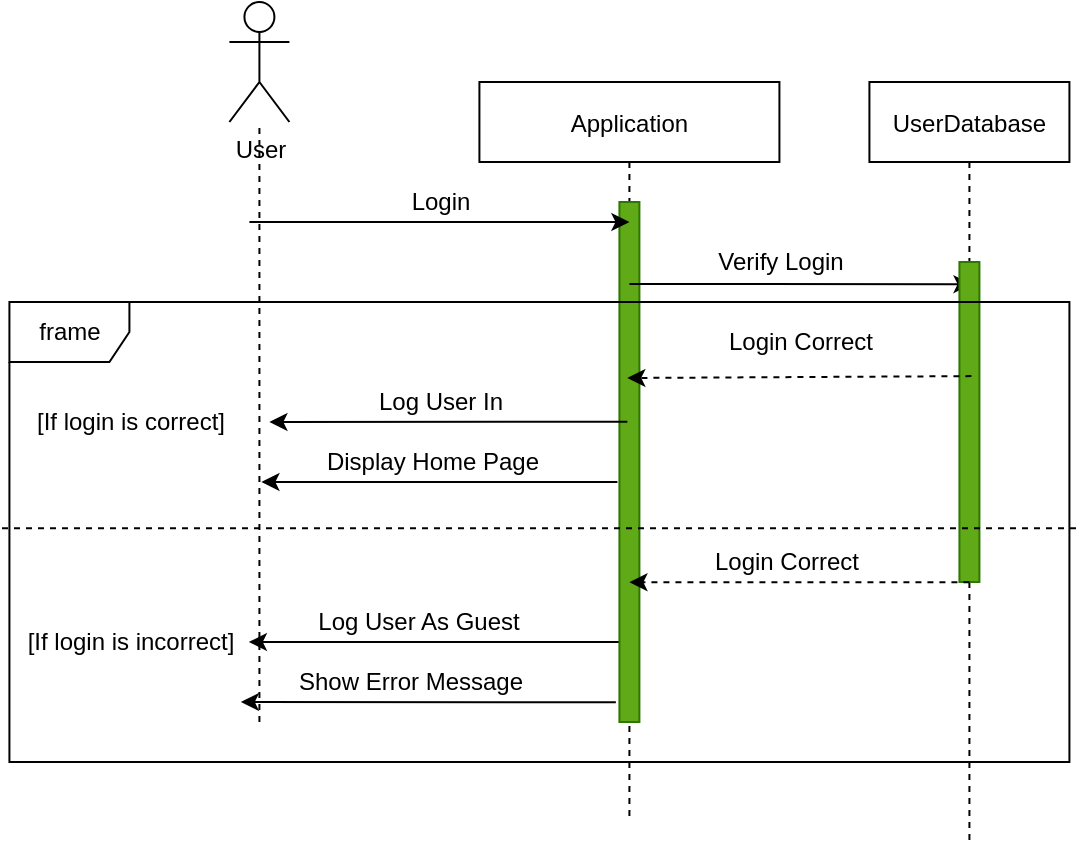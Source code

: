 <mxfile>
    <diagram id="TZUnDNIdEYiN5iXpdo2N" name="Page-1">
        <mxGraphModel dx="1172" dy="782" grid="1" gridSize="10" guides="1" tooltips="1" connect="1" arrows="1" fold="1" page="1" pageScale="1" pageWidth="827" pageHeight="1169" math="0" shadow="0">
            <root>
                <mxCell id="0"/>
                <mxCell id="1" parent="0"/>
                <mxCell id="2" value="Application" style="shape=umlLifeline;perimeter=lifelinePerimeter;container=1;collapsible=0;recursiveResize=0;rounded=0;shadow=0;strokeWidth=1;" vertex="1" parent="1">
                    <mxGeometry x="383.71" y="220" width="150" height="370" as="geometry"/>
                </mxCell>
                <mxCell id="33" value="" style="endArrow=classic;html=1;" edge="1" parent="2">
                    <mxGeometry width="50" height="50" relative="1" as="geometry">
                        <mxPoint x="69" y="200" as="sourcePoint"/>
                        <mxPoint x="-109" y="200" as="targetPoint"/>
                    </mxGeometry>
                </mxCell>
                <mxCell id="34" value="Display Home Page" style="text;html=1;align=center;verticalAlign=middle;resizable=0;points=[];autosize=1;strokeColor=none;fillColor=none;" vertex="1" parent="2">
                    <mxGeometry x="-84.03" y="180" width="120" height="20" as="geometry"/>
                </mxCell>
                <mxCell id="35" value="" style="endArrow=classic;html=1;exitX=0.48;exitY=0.757;exitDx=0;exitDy=0;exitPerimeter=0;" edge="1" parent="2">
                    <mxGeometry width="50" height="50" relative="1" as="geometry">
                        <mxPoint x="68.22" y="310.09" as="sourcePoint"/>
                        <mxPoint x="-119.28" y="310" as="targetPoint"/>
                    </mxGeometry>
                </mxCell>
                <mxCell id="36" value="Show Error Message" style="text;html=1;align=center;verticalAlign=middle;resizable=0;points=[];autosize=1;strokeColor=none;fillColor=none;" vertex="1" parent="2">
                    <mxGeometry x="-99.31" y="290" width="130" height="20" as="geometry"/>
                </mxCell>
                <mxCell id="37" value="" style="endArrow=classic;html=1;" edge="1" parent="2">
                    <mxGeometry width="50" height="50" relative="1" as="geometry">
                        <mxPoint x="71.22" y="280" as="sourcePoint"/>
                        <mxPoint x="-115.28" y="280" as="targetPoint"/>
                    </mxGeometry>
                </mxCell>
                <mxCell id="38" value="Log User As Guest" style="text;html=1;align=center;verticalAlign=middle;resizable=0;points=[];autosize=1;strokeColor=none;fillColor=none;" vertex="1" parent="2">
                    <mxGeometry x="-90.28" y="260" width="120" height="20" as="geometry"/>
                </mxCell>
                <mxCell id="39" value="" style="rounded=0;whiteSpace=wrap;html=1;fillColor=#60a917;fontColor=#ffffff;strokeColor=#2D7600;" vertex="1" parent="2">
                    <mxGeometry x="70" y="60" width="10" height="260" as="geometry"/>
                </mxCell>
                <mxCell id="6" value="UserDatabase" style="shape=umlLifeline;perimeter=lifelinePerimeter;container=1;collapsible=0;recursiveResize=0;rounded=0;shadow=0;strokeWidth=1;" vertex="1" parent="1">
                    <mxGeometry x="578.71" y="220" width="100" height="380" as="geometry"/>
                </mxCell>
                <mxCell id="20" value="" style="endArrow=classic;html=1;entryX=0.507;entryY=0.237;entryDx=0;entryDy=0;entryPerimeter=0;" edge="1" parent="6">
                    <mxGeometry width="50" height="50" relative="1" as="geometry">
                        <mxPoint x="-120" y="101" as="sourcePoint"/>
                        <mxPoint x="51.05" y="101.1" as="targetPoint"/>
                    </mxGeometry>
                </mxCell>
                <mxCell id="21" value="Verify Login" style="text;html=1;align=center;verticalAlign=middle;resizable=0;points=[];autosize=1;strokeColor=none;fillColor=none;" vertex="1" parent="6">
                    <mxGeometry x="-85" y="80" width="80" height="20" as="geometry"/>
                </mxCell>
                <mxCell id="40" value="" style="rounded=0;whiteSpace=wrap;html=1;fillColor=#60a917;fontColor=#ffffff;strokeColor=#2D7600;" vertex="1" parent="6">
                    <mxGeometry x="45" y="90" width="10" height="160" as="geometry"/>
                </mxCell>
                <mxCell id="12" value="&lt;font face=&quot;helvetica&quot;&gt;User&lt;/font&gt;" style="shape=umlActor;verticalLabelPosition=bottom;verticalAlign=top;html=1;outlineConnect=0;" vertex="1" parent="1">
                    <mxGeometry x="258.71" y="180" width="30" height="60" as="geometry"/>
                </mxCell>
                <mxCell id="17" value="" style="endArrow=none;dashed=1;html=1;" edge="1" parent="1" target="12">
                    <mxGeometry width="50" height="50" relative="1" as="geometry">
                        <mxPoint x="273.71" y="540" as="sourcePoint"/>
                        <mxPoint x="308.71" y="350" as="targetPoint"/>
                    </mxGeometry>
                </mxCell>
                <mxCell id="18" value="" style="endArrow=classic;html=1;" edge="1" parent="1">
                    <mxGeometry width="50" height="50" relative="1" as="geometry">
                        <mxPoint x="268.71" y="290" as="sourcePoint"/>
                        <mxPoint x="458.71" y="290" as="targetPoint"/>
                    </mxGeometry>
                </mxCell>
                <mxCell id="19" value="Login" style="text;html=1;align=center;verticalAlign=middle;resizable=0;points=[];autosize=1;strokeColor=none;fillColor=none;" vertex="1" parent="1">
                    <mxGeometry x="343.71" y="270" width="40" height="20" as="geometry"/>
                </mxCell>
                <mxCell id="22" value="" style="endArrow=classic;html=1;entryX=0.493;entryY=0.4;entryDx=0;entryDy=0;entryPerimeter=0;dashed=1;exitX=0.51;exitY=0.387;exitDx=0;exitDy=0;exitPerimeter=0;" edge="1" parent="1" source="6" target="2">
                    <mxGeometry width="50" height="50" relative="1" as="geometry">
                        <mxPoint x="628.71" y="393" as="sourcePoint"/>
                        <mxPoint x="568.71" y="380" as="targetPoint"/>
                        <Array as="points"/>
                    </mxGeometry>
                </mxCell>
                <mxCell id="25" value="Login Correct" style="text;html=1;align=center;verticalAlign=middle;resizable=0;points=[];autosize=1;strokeColor=none;fillColor=none;" vertex="1" parent="1">
                    <mxGeometry x="498.71" y="340" width="90" height="20" as="geometry"/>
                </mxCell>
                <mxCell id="28" value="frame" style="shape=umlFrame;whiteSpace=wrap;html=1;" vertex="1" parent="1">
                    <mxGeometry x="148.71" y="330" width="530" height="230" as="geometry"/>
                </mxCell>
                <mxCell id="29" value="" style="endArrow=none;dashed=1;html=1;entryX=1.007;entryY=0.492;entryDx=0;entryDy=0;entryPerimeter=0;exitX=-0.007;exitY=0.492;exitDx=0;exitDy=0;exitPerimeter=0;" edge="1" parent="1" source="28" target="28">
                    <mxGeometry width="50" height="50" relative="1" as="geometry">
                        <mxPoint x="208.71" y="400" as="sourcePoint"/>
                        <mxPoint x="398.71" y="430" as="targetPoint"/>
                    </mxGeometry>
                </mxCell>
                <mxCell id="31" value="" style="endArrow=classic;html=1;exitX=0.493;exitY=0.459;exitDx=0;exitDy=0;exitPerimeter=0;" edge="1" parent="1" source="2">
                    <mxGeometry width="50" height="50" relative="1" as="geometry">
                        <mxPoint x="338.71" y="410" as="sourcePoint"/>
                        <mxPoint x="278.71" y="390" as="targetPoint"/>
                    </mxGeometry>
                </mxCell>
                <mxCell id="32" value="Log User In" style="text;html=1;align=center;verticalAlign=middle;resizable=0;points=[];autosize=1;strokeColor=none;fillColor=none;" vertex="1" parent="1">
                    <mxGeometry x="323.71" y="370" width="80" height="20" as="geometry"/>
                </mxCell>
                <mxCell id="26" value="" style="endArrow=classic;html=1;exitX=0.47;exitY=0.467;exitDx=0;exitDy=0;exitPerimeter=0;entryX=0.48;entryY=0.467;entryDx=0;entryDy=0;entryPerimeter=0;dashed=1;" edge="1" parent="1">
                    <mxGeometry width="50" height="50" relative="1" as="geometry">
                        <mxPoint x="628.71" y="470.1" as="sourcePoint"/>
                        <mxPoint x="458.71" y="470.1" as="targetPoint"/>
                        <Array as="points"/>
                    </mxGeometry>
                </mxCell>
                <mxCell id="27" value="Login Correct" style="text;html=1;align=center;verticalAlign=middle;resizable=0;points=[];autosize=1;strokeColor=none;fillColor=none;" vertex="1" parent="1">
                    <mxGeometry x="491.71" y="450" width="90" height="20" as="geometry"/>
                </mxCell>
                <mxCell id="41" value="[If login is correct]" style="text;html=1;align=center;verticalAlign=middle;resizable=0;points=[];autosize=1;strokeColor=none;fillColor=none;" vertex="1" parent="1">
                    <mxGeometry x="153.71" y="380" width="110" height="20" as="geometry"/>
                </mxCell>
                <mxCell id="42" value="[If login is incorrect]" style="text;html=1;align=center;verticalAlign=middle;resizable=0;points=[];autosize=1;strokeColor=none;fillColor=none;" vertex="1" parent="1">
                    <mxGeometry x="148.71" y="490" width="120" height="20" as="geometry"/>
                </mxCell>
            </root>
        </mxGraphModel>
    </diagram>
</mxfile>